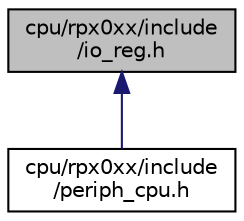digraph "cpu/rpx0xx/include/io_reg.h"
{
 // LATEX_PDF_SIZE
  edge [fontname="Helvetica",fontsize="10",labelfontname="Helvetica",labelfontsize="10"];
  node [fontname="Helvetica",fontsize="10",shape=record];
  Node1 [label="cpu/rpx0xx/include\l/io_reg.h",height=0.2,width=0.4,color="black", fillcolor="grey75", style="filled", fontcolor="black",tooltip="RP2040 atomic register access macros."];
  Node1 -> Node2 [dir="back",color="midnightblue",fontsize="10",style="solid",fontname="Helvetica"];
  Node2 [label="cpu/rpx0xx/include\l/periph_cpu.h",height=0.2,width=0.4,color="black", fillcolor="white", style="filled",URL="$rpx0xx_2include_2periph__cpu_8h.html",tooltip="RP2040 specific definitions for handling peripherals."];
}
